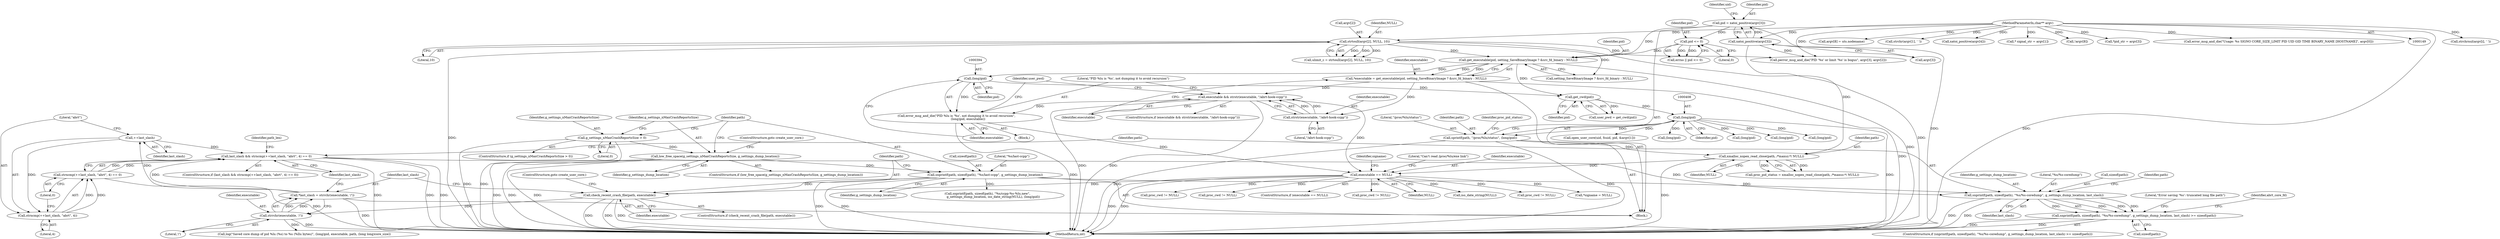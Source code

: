 digraph "0_abrt_8939398b82006ba1fec4ed491339fc075f43fc7c_1@pointer" {
"1000563" [label="(Call,++last_slash)"];
"1000553" [label="(Call,*last_slash = strrchr(executable, '/'))"];
"1000555" [label="(Call,strrchr(executable, '/'))"];
"1000547" [label="(Call,check_recent_crash_file(path, executable))"];
"1000540" [label="(Call,snprintf(path, sizeof(path), \"%s/last-ccpp\", g_settings_dump_location))"];
"1000536" [label="(Call,low_free_space(g_settings_nMaxCrashReportsSize, g_settings_dump_location))"];
"1000531" [label="(Call,g_settings_nMaxCrashReportsSize > 0)"];
"1000474" [label="(Call,executable == NULL)"];
"1000391" [label="(Call,error_msg_and_die(\"PID %lu is '%s', not dumping it to avoid recursion\",\n                        (long)pid, executable))"];
"1000393" [label="(Call,(long)pid)"];
"1000377" [label="(Call,get_executable(pid, setting_SaveBinaryImage ? &src_fd_binary : NULL))"];
"1000308" [label="(Call,pid = xatoi_positive(argv[3]))"];
"1000310" [label="(Call,xatoi_positive(argv[3]))"];
"1000151" [label="(MethodParameterIn,char** argv)"];
"1000324" [label="(Call,pid <= 0)"];
"1000277" [label="(Call,strtoull(argv[2], NULL, 10))"];
"1000385" [label="(Call,executable && strstr(executable, \"/abrt-hook-ccpp\"))"];
"1000375" [label="(Call,*executable = get_executable(pid, setting_SaveBinaryImage ? &src_fd_binary : NULL))"];
"1000387" [label="(Call,strstr(executable, \"/abrt-hook-ccpp\"))"];
"1000412" [label="(Call,xmalloc_xopen_read_close(path, /*maxsz:*/ NULL))"];
"1000404" [label="(Call,sprintf(path, \"/proc/%lu/status\", (long)pid))"];
"1000407" [label="(Call,(long)pid)"];
"1000399" [label="(Call,get_cwd(pid))"];
"1000559" [label="(Call,last_slash && strncmp(++last_slash, \"abrt\", 4) == 0)"];
"1000571" [label="(Call,snprintf(path, sizeof(path), \"%s/%s-coredump\", g_settings_dump_location, last_slash))"];
"1000570" [label="(Call,snprintf(path, sizeof(path), \"%s/%s-coredump\", g_settings_dump_location, last_slash) >= sizeof(path))"];
"1000562" [label="(Call,strncmp(++last_slash, \"abrt\", 4))"];
"1000561" [label="(Call,strncmp(++last_slash, \"abrt\", 4) == 0)"];
"1000576" [label="(Identifier,g_settings_dump_location)"];
"1000316" [label="(Identifier,uid)"];
"1000480" [label="(Call,(long)pid)"];
"1000563" [label="(Call,++last_slash)"];
"1000645" [label="(Call,(long)pid)"];
"1000485" [label="(Call,*signame = NULL)"];
"1000566" [label="(Literal,4)"];
"1000308" [label="(Call,pid = xatoi_positive(argv[3]))"];
"1000375" [label="(Call,*executable = get_executable(pid, setting_SaveBinaryImage ? &src_fd_binary : NULL))"];
"1000556" [label="(Identifier,executable)"];
"1000326" [label="(Literal,0)"];
"1000400" [label="(Identifier,pid)"];
"1000570" [label="(Call,snprintf(path, sizeof(path), \"%s/%s-coredump\", g_settings_dump_location, last_slash) >= sizeof(path))"];
"1000541" [label="(Identifier,path)"];
"1000376" [label="(Identifier,executable)"];
"1001230" [label="(Call,proc_cwd != NULL)"];
"1000395" [label="(Identifier,pid)"];
"1000203" [label="(Call,strchrnul(argv[i], ' '))"];
"1000627" [label="(Call,proc_cwd != NULL)"];
"1000281" [label="(Identifier,NULL)"];
"1000536" [label="(Call,low_free_space(g_settings_nMaxCrashReportsSize, g_settings_dump_location))"];
"1000392" [label="(Literal,\"PID %lu is '%s', not dumping it to avoid recursion\")"];
"1000277" [label="(Call,strtoull(argv[2], NULL, 10))"];
"1000549" [label="(Identifier,executable)"];
"1000378" [label="(Identifier,pid)"];
"1000473" [label="(ControlStructure,if (executable == NULL))"];
"1000361" [label="(Call,argv[8] = uts.nodename)"];
"1000413" [label="(Identifier,path)"];
"1000406" [label="(Literal,\"/proc/%lu/status\")"];
"1000389" [label="(Literal,\"/abrt-hook-ccpp\")"];
"1000567" [label="(Literal,0)"];
"1000396" [label="(Identifier,executable)"];
"1000184" [label="(Call,strchr(argv[1], ' '))"];
"1000386" [label="(Identifier,executable)"];
"1001190" [label="(Call,proc_cwd != NULL)"];
"1000618" [label="(Call,(long)pid)"];
"1000540" [label="(Call,snprintf(path, sizeof(path), \"%s/last-ccpp\", g_settings_dump_location))"];
"1000542" [label="(Call,sizeof(path))"];
"1000577" [label="(Identifier,last_slash)"];
"1000278" [label="(Call,argv[2])"];
"1000572" [label="(Identifier,path)"];
"1000151" [label="(MethodParameterIn,char** argv)"];
"1000636" [label="(Identifier,path_len)"];
"1000390" [label="(Block,)"];
"1000388" [label="(Identifier,executable)"];
"1000544" [label="(Literal,\"%s/last-ccpp\")"];
"1000322" [label="(Call,errno || pid <= 0)"];
"1000548" [label="(Identifier,path)"];
"1000564" [label="(Identifier,last_slash)"];
"1000317" [label="(Call,xatoi_positive(argv[4]))"];
"1000531" [label="(Call,g_settings_nMaxCrashReportsSize > 0)"];
"1000310" [label="(Call,xatoi_positive(argv[3]))"];
"1000571" [label="(Call,snprintf(path, sizeof(path), \"%s/%s-coredump\", g_settings_dump_location, last_slash))"];
"1000575" [label="(Literal,\"%s/%s-coredump\")"];
"1000573" [label="(Call,sizeof(path))"];
"1000324" [label="(Call,pid <= 0)"];
"1000554" [label="(Identifier,last_slash)"];
"1000532" [label="(Identifier,g_settings_nMaxCrashReportsSize)"];
"1000264" [label="(Call,* signal_str = argv[1])"];
"1000393" [label="(Call,(long)pid)"];
"1000405" [label="(Identifier,path)"];
"1000557" [label="(Literal,'/')"];
"1000309" [label="(Identifier,pid)"];
"1000407" [label="(Call,(long)pid)"];
"1000353" [label="(Call,!argv[8])"];
"1000409" [label="(Identifier,pid)"];
"1000643" [label="(Call,iso_date_string(NULL))"];
"1000398" [label="(Identifier,user_pwd)"];
"1000546" [label="(ControlStructure,if (check_recent_crash_file(path, executable)))"];
"1000152" [label="(Block,)"];
"1000535" [label="(ControlStructure,if (low_free_space(g_settings_nMaxCrashReportsSize, g_settings_dump_location)))"];
"1000474" [label="(Call,executable == NULL)"];
"1000475" [label="(Identifier,executable)"];
"1000569" [label="(ControlStructure,if (snprintf(path, sizeof(path), \"%s/%s-coredump\", g_settings_dump_location, last_slash) >= sizeof(path)))"];
"1000411" [label="(Identifier,proc_pid_status)"];
"1000397" [label="(Call,user_pwd = get_cwd(pid))"];
"1000539" [label="(ControlStructure,goto create_user_core;)"];
"1000585" [label="(Identifier,abrt_core_fd)"];
"1000637" [label="(Call,snprintf(path, sizeof(path), \"%s/ccpp-%s-%lu.new\",\n            g_settings_dump_location, iso_date_string(NULL), (long)pid))"];
"1000302" [label="(Call,*pid_str = argv[3])"];
"1000533" [label="(Literal,0)"];
"1000486" [label="(Identifier,signame)"];
"1000561" [label="(Call,strncmp(++last_slash, \"abrt\", 4) == 0)"];
"1000616" [label="(Call,log(\"Saved core dump of pid %lu (%s) to %s (%llu bytes)\", (long)pid, executable, path, (long long)core_size))"];
"1000530" [label="(ControlStructure,if (g_settings_nMaxCrashReportsSize > 0))"];
"1000545" [label="(Identifier,g_settings_dump_location)"];
"1000311" [label="(Call,argv[3])"];
"1000387" [label="(Call,strstr(executable, \"/abrt-hook-ccpp\"))"];
"1000385" [label="(Call,executable && strstr(executable, \"/abrt-hook-ccpp\"))"];
"1000465" [label="(Call,open_user_core(uid, fsuid, pid, &argv[1]))"];
"1000377" [label="(Call,get_executable(pid, setting_SaveBinaryImage ? &src_fd_binary : NULL))"];
"1000558" [label="(ControlStructure,if (last_slash && strncmp(++last_slash, \"abrt\", 4) == 0))"];
"1000391" [label="(Call,error_msg_and_die(\"PID %lu is '%s', not dumping it to avoid recursion\",\n                        (long)pid, executable))"];
"1000325" [label="(Identifier,pid)"];
"1000537" [label="(Identifier,g_settings_nMaxCrashReportsSize)"];
"1000275" [label="(Call,ulimit_c = strtoull(argv[2], NULL, 10))"];
"1000282" [label="(Literal,10)"];
"1000178" [label="(Call,error_msg_and_die(\"Usage: %s SIGNO CORE_SIZE_LIMIT PID UID GID TIME BINARY_NAME [HOSTNAME]\", argv[0]))"];
"1000410" [label="(Call,proc_pid_status = xmalloc_xopen_read_close(path, /*maxsz:*/ NULL))"];
"1001221" [label="(Call,(long)pid)"];
"1000479" [label="(Literal,\"Can't read /proc/%lu/exe link\")"];
"1000404" [label="(Call,sprintf(path, \"/proc/%lu/status\", (long)pid))"];
"1000559" [label="(Call,last_slash && strncmp(++last_slash, \"abrt\", 4) == 0)"];
"1000553" [label="(Call,*last_slash = strrchr(executable, '/'))"];
"1000414" [label="(Identifier,NULL)"];
"1000581" [label="(Literal,\"Error saving '%s': truncated long file path\")"];
"1000578" [label="(Call,sizeof(path))"];
"1000328" [label="(Call,perror_msg_and_die(\"PID '%s' or limit '%s' is bogus\", argv[3], argv[2]))"];
"1000384" [label="(ControlStructure,if (executable && strstr(executable, \"/abrt-hook-ccpp\")))"];
"1000562" [label="(Call,strncmp(++last_slash, \"abrt\", 4))"];
"1000579" [label="(Identifier,path)"];
"1000379" [label="(Call,setting_SaveBinaryImage ? &src_fd_binary : NULL)"];
"1000399" [label="(Call,get_cwd(pid))"];
"1000555" [label="(Call,strrchr(executable, '/'))"];
"1001212" [label="(Call,proc_cwd != NULL)"];
"1000560" [label="(Identifier,last_slash)"];
"1000538" [label="(Identifier,g_settings_dump_location)"];
"1000476" [label="(Identifier,NULL)"];
"1000547" [label="(Call,check_recent_crash_file(path, executable))"];
"1000565" [label="(Literal,\"abrt\")"];
"1001237" [label="(MethodReturn,int)"];
"1000412" [label="(Call,xmalloc_xopen_read_close(path, /*maxsz:*/ NULL))"];
"1000551" [label="(ControlStructure,goto create_user_core;)"];
"1000563" -> "1000562"  [label="AST: "];
"1000563" -> "1000564"  [label="CFG: "];
"1000564" -> "1000563"  [label="AST: "];
"1000565" -> "1000563"  [label="CFG: "];
"1000563" -> "1000559"  [label="DDG: "];
"1000563" -> "1000562"  [label="DDG: "];
"1000553" -> "1000563"  [label="DDG: "];
"1000553" -> "1000152"  [label="AST: "];
"1000553" -> "1000555"  [label="CFG: "];
"1000554" -> "1000553"  [label="AST: "];
"1000555" -> "1000553"  [label="AST: "];
"1000560" -> "1000553"  [label="CFG: "];
"1000553" -> "1001237"  [label="DDG: "];
"1000555" -> "1000553"  [label="DDG: "];
"1000555" -> "1000553"  [label="DDG: "];
"1000553" -> "1000559"  [label="DDG: "];
"1000555" -> "1000557"  [label="CFG: "];
"1000556" -> "1000555"  [label="AST: "];
"1000557" -> "1000555"  [label="AST: "];
"1000555" -> "1001237"  [label="DDG: "];
"1000547" -> "1000555"  [label="DDG: "];
"1000555" -> "1000616"  [label="DDG: "];
"1000547" -> "1000546"  [label="AST: "];
"1000547" -> "1000549"  [label="CFG: "];
"1000548" -> "1000547"  [label="AST: "];
"1000549" -> "1000547"  [label="AST: "];
"1000551" -> "1000547"  [label="CFG: "];
"1000554" -> "1000547"  [label="CFG: "];
"1000547" -> "1001237"  [label="DDG: "];
"1000547" -> "1001237"  [label="DDG: "];
"1000547" -> "1001237"  [label="DDG: "];
"1000540" -> "1000547"  [label="DDG: "];
"1000474" -> "1000547"  [label="DDG: "];
"1000540" -> "1000152"  [label="AST: "];
"1000540" -> "1000545"  [label="CFG: "];
"1000541" -> "1000540"  [label="AST: "];
"1000542" -> "1000540"  [label="AST: "];
"1000544" -> "1000540"  [label="AST: "];
"1000545" -> "1000540"  [label="AST: "];
"1000548" -> "1000540"  [label="CFG: "];
"1000540" -> "1001237"  [label="DDG: "];
"1000540" -> "1001237"  [label="DDG: "];
"1000536" -> "1000540"  [label="DDG: "];
"1000540" -> "1000571"  [label="DDG: "];
"1000540" -> "1000637"  [label="DDG: "];
"1000536" -> "1000535"  [label="AST: "];
"1000536" -> "1000538"  [label="CFG: "];
"1000537" -> "1000536"  [label="AST: "];
"1000538" -> "1000536"  [label="AST: "];
"1000539" -> "1000536"  [label="CFG: "];
"1000541" -> "1000536"  [label="CFG: "];
"1000536" -> "1001237"  [label="DDG: "];
"1000536" -> "1001237"  [label="DDG: "];
"1000536" -> "1001237"  [label="DDG: "];
"1000531" -> "1000536"  [label="DDG: "];
"1000531" -> "1000530"  [label="AST: "];
"1000531" -> "1000533"  [label="CFG: "];
"1000532" -> "1000531"  [label="AST: "];
"1000533" -> "1000531"  [label="AST: "];
"1000537" -> "1000531"  [label="CFG: "];
"1000541" -> "1000531"  [label="CFG: "];
"1000531" -> "1001237"  [label="DDG: "];
"1000531" -> "1001237"  [label="DDG: "];
"1000474" -> "1000473"  [label="AST: "];
"1000474" -> "1000476"  [label="CFG: "];
"1000475" -> "1000474"  [label="AST: "];
"1000476" -> "1000474"  [label="AST: "];
"1000479" -> "1000474"  [label="CFG: "];
"1000486" -> "1000474"  [label="CFG: "];
"1000474" -> "1001237"  [label="DDG: "];
"1000474" -> "1001237"  [label="DDG: "];
"1000391" -> "1000474"  [label="DDG: "];
"1000385" -> "1000474"  [label="DDG: "];
"1000412" -> "1000474"  [label="DDG: "];
"1000474" -> "1000485"  [label="DDG: "];
"1000474" -> "1000627"  [label="DDG: "];
"1000474" -> "1000643"  [label="DDG: "];
"1000474" -> "1001190"  [label="DDG: "];
"1000474" -> "1001212"  [label="DDG: "];
"1000474" -> "1001230"  [label="DDG: "];
"1000391" -> "1000390"  [label="AST: "];
"1000391" -> "1000396"  [label="CFG: "];
"1000392" -> "1000391"  [label="AST: "];
"1000393" -> "1000391"  [label="AST: "];
"1000396" -> "1000391"  [label="AST: "];
"1000398" -> "1000391"  [label="CFG: "];
"1000391" -> "1001237"  [label="DDG: "];
"1000393" -> "1000391"  [label="DDG: "];
"1000385" -> "1000391"  [label="DDG: "];
"1000393" -> "1000395"  [label="CFG: "];
"1000394" -> "1000393"  [label="AST: "];
"1000395" -> "1000393"  [label="AST: "];
"1000396" -> "1000393"  [label="CFG: "];
"1000377" -> "1000393"  [label="DDG: "];
"1000393" -> "1000399"  [label="DDG: "];
"1000377" -> "1000375"  [label="AST: "];
"1000377" -> "1000379"  [label="CFG: "];
"1000378" -> "1000377"  [label="AST: "];
"1000379" -> "1000377"  [label="AST: "];
"1000375" -> "1000377"  [label="CFG: "];
"1000377" -> "1001237"  [label="DDG: "];
"1000377" -> "1000375"  [label="DDG: "];
"1000377" -> "1000375"  [label="DDG: "];
"1000308" -> "1000377"  [label="DDG: "];
"1000324" -> "1000377"  [label="DDG: "];
"1000277" -> "1000377"  [label="DDG: "];
"1000377" -> "1000399"  [label="DDG: "];
"1000308" -> "1000152"  [label="AST: "];
"1000308" -> "1000310"  [label="CFG: "];
"1000309" -> "1000308"  [label="AST: "];
"1000310" -> "1000308"  [label="AST: "];
"1000316" -> "1000308"  [label="CFG: "];
"1000308" -> "1001237"  [label="DDG: "];
"1000310" -> "1000308"  [label="DDG: "];
"1000308" -> "1000324"  [label="DDG: "];
"1000310" -> "1000311"  [label="CFG: "];
"1000311" -> "1000310"  [label="AST: "];
"1000310" -> "1001237"  [label="DDG: "];
"1000151" -> "1000310"  [label="DDG: "];
"1000310" -> "1000328"  [label="DDG: "];
"1000151" -> "1000149"  [label="AST: "];
"1000151" -> "1001237"  [label="DDG: "];
"1000151" -> "1000178"  [label="DDG: "];
"1000151" -> "1000184"  [label="DDG: "];
"1000151" -> "1000203"  [label="DDG: "];
"1000151" -> "1000264"  [label="DDG: "];
"1000151" -> "1000277"  [label="DDG: "];
"1000151" -> "1000302"  [label="DDG: "];
"1000151" -> "1000317"  [label="DDG: "];
"1000151" -> "1000328"  [label="DDG: "];
"1000151" -> "1000353"  [label="DDG: "];
"1000151" -> "1000361"  [label="DDG: "];
"1000324" -> "1000322"  [label="AST: "];
"1000324" -> "1000326"  [label="CFG: "];
"1000325" -> "1000324"  [label="AST: "];
"1000326" -> "1000324"  [label="AST: "];
"1000322" -> "1000324"  [label="CFG: "];
"1000324" -> "1000322"  [label="DDG: "];
"1000324" -> "1000322"  [label="DDG: "];
"1000277" -> "1000275"  [label="AST: "];
"1000277" -> "1000282"  [label="CFG: "];
"1000278" -> "1000277"  [label="AST: "];
"1000281" -> "1000277"  [label="AST: "];
"1000282" -> "1000277"  [label="AST: "];
"1000275" -> "1000277"  [label="CFG: "];
"1000277" -> "1001237"  [label="DDG: "];
"1000277" -> "1000275"  [label="DDG: "];
"1000277" -> "1000275"  [label="DDG: "];
"1000277" -> "1000275"  [label="DDG: "];
"1000277" -> "1000328"  [label="DDG: "];
"1000277" -> "1000379"  [label="DDG: "];
"1000277" -> "1000412"  [label="DDG: "];
"1000385" -> "1000384"  [label="AST: "];
"1000385" -> "1000386"  [label="CFG: "];
"1000385" -> "1000387"  [label="CFG: "];
"1000386" -> "1000385"  [label="AST: "];
"1000387" -> "1000385"  [label="AST: "];
"1000392" -> "1000385"  [label="CFG: "];
"1000398" -> "1000385"  [label="CFG: "];
"1000385" -> "1001237"  [label="DDG: "];
"1000385" -> "1001237"  [label="DDG: "];
"1000375" -> "1000385"  [label="DDG: "];
"1000387" -> "1000385"  [label="DDG: "];
"1000387" -> "1000385"  [label="DDG: "];
"1000375" -> "1000152"  [label="AST: "];
"1000376" -> "1000375"  [label="AST: "];
"1000386" -> "1000375"  [label="CFG: "];
"1000375" -> "1001237"  [label="DDG: "];
"1000375" -> "1000387"  [label="DDG: "];
"1000387" -> "1000389"  [label="CFG: "];
"1000388" -> "1000387"  [label="AST: "];
"1000389" -> "1000387"  [label="AST: "];
"1000412" -> "1000410"  [label="AST: "];
"1000412" -> "1000414"  [label="CFG: "];
"1000413" -> "1000412"  [label="AST: "];
"1000414" -> "1000412"  [label="AST: "];
"1000410" -> "1000412"  [label="CFG: "];
"1000412" -> "1001237"  [label="DDG: "];
"1000412" -> "1000410"  [label="DDG: "];
"1000412" -> "1000410"  [label="DDG: "];
"1000404" -> "1000412"  [label="DDG: "];
"1000404" -> "1000152"  [label="AST: "];
"1000404" -> "1000407"  [label="CFG: "];
"1000405" -> "1000404"  [label="AST: "];
"1000406" -> "1000404"  [label="AST: "];
"1000407" -> "1000404"  [label="AST: "];
"1000411" -> "1000404"  [label="CFG: "];
"1000404" -> "1001237"  [label="DDG: "];
"1000404" -> "1001237"  [label="DDG: "];
"1000407" -> "1000404"  [label="DDG: "];
"1000407" -> "1000409"  [label="CFG: "];
"1000408" -> "1000407"  [label="AST: "];
"1000409" -> "1000407"  [label="AST: "];
"1000407" -> "1001237"  [label="DDG: "];
"1000399" -> "1000407"  [label="DDG: "];
"1000407" -> "1000465"  [label="DDG: "];
"1000407" -> "1000480"  [label="DDG: "];
"1000407" -> "1000618"  [label="DDG: "];
"1000407" -> "1000645"  [label="DDG: "];
"1000407" -> "1001221"  [label="DDG: "];
"1000399" -> "1000397"  [label="AST: "];
"1000399" -> "1000400"  [label="CFG: "];
"1000400" -> "1000399"  [label="AST: "];
"1000397" -> "1000399"  [label="CFG: "];
"1000399" -> "1000397"  [label="DDG: "];
"1000559" -> "1000558"  [label="AST: "];
"1000559" -> "1000560"  [label="CFG: "];
"1000559" -> "1000561"  [label="CFG: "];
"1000560" -> "1000559"  [label="AST: "];
"1000561" -> "1000559"  [label="AST: "];
"1000572" -> "1000559"  [label="CFG: "];
"1000636" -> "1000559"  [label="CFG: "];
"1000559" -> "1001237"  [label="DDG: "];
"1000559" -> "1001237"  [label="DDG: "];
"1000559" -> "1001237"  [label="DDG: "];
"1000561" -> "1000559"  [label="DDG: "];
"1000561" -> "1000559"  [label="DDG: "];
"1000559" -> "1000571"  [label="DDG: "];
"1000571" -> "1000570"  [label="AST: "];
"1000571" -> "1000577"  [label="CFG: "];
"1000572" -> "1000571"  [label="AST: "];
"1000573" -> "1000571"  [label="AST: "];
"1000575" -> "1000571"  [label="AST: "];
"1000576" -> "1000571"  [label="AST: "];
"1000577" -> "1000571"  [label="AST: "];
"1000579" -> "1000571"  [label="CFG: "];
"1000571" -> "1001237"  [label="DDG: "];
"1000571" -> "1001237"  [label="DDG: "];
"1000571" -> "1000570"  [label="DDG: "];
"1000571" -> "1000570"  [label="DDG: "];
"1000571" -> "1000570"  [label="DDG: "];
"1000571" -> "1000570"  [label="DDG: "];
"1000570" -> "1000569"  [label="AST: "];
"1000570" -> "1000578"  [label="CFG: "];
"1000578" -> "1000570"  [label="AST: "];
"1000581" -> "1000570"  [label="CFG: "];
"1000585" -> "1000570"  [label="CFG: "];
"1000570" -> "1001237"  [label="DDG: "];
"1000570" -> "1001237"  [label="DDG: "];
"1000562" -> "1000561"  [label="AST: "];
"1000562" -> "1000566"  [label="CFG: "];
"1000565" -> "1000562"  [label="AST: "];
"1000566" -> "1000562"  [label="AST: "];
"1000567" -> "1000562"  [label="CFG: "];
"1000562" -> "1000561"  [label="DDG: "];
"1000562" -> "1000561"  [label="DDG: "];
"1000561" -> "1000567"  [label="CFG: "];
"1000567" -> "1000561"  [label="AST: "];
"1000561" -> "1001237"  [label="DDG: "];
}
